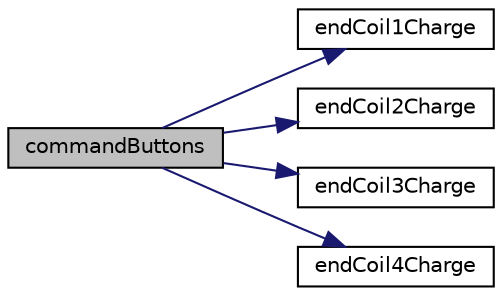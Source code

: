 digraph "commandButtons"
{
 // LATEX_PDF_SIZE
  edge [fontname="Helvetica",fontsize="10",labelfontname="Helvetica",labelfontsize="10"];
  node [fontname="Helvetica",fontsize="10",shape=record];
  rankdir="LR";
  Node26 [label="commandButtons",height=0.2,width=0.4,color="black", fillcolor="grey75", style="filled", fontcolor="black",tooltip=" "];
  Node26 -> Node27 [color="midnightblue",fontsize="10",style="solid",fontname="Helvetica"];
  Node27 [label="endCoil1Charge",height=0.2,width=0.4,color="black", fillcolor="white", style="filled",URL="$scheduled_i_o_8h.html#ad7e35a10f2e2961c345180ad47d5e5de",tooltip=" "];
  Node26 -> Node28 [color="midnightblue",fontsize="10",style="solid",fontname="Helvetica"];
  Node28 [label="endCoil2Charge",height=0.2,width=0.4,color="black", fillcolor="white", style="filled",URL="$scheduled_i_o_8h.html#a6805d98db9948de052d0ae7a82ef1e96",tooltip=" "];
  Node26 -> Node29 [color="midnightblue",fontsize="10",style="solid",fontname="Helvetica"];
  Node29 [label="endCoil3Charge",height=0.2,width=0.4,color="black", fillcolor="white", style="filled",URL="$scheduled_i_o_8h.html#a6145292aa56773025108b2ecd22444c2",tooltip=" "];
  Node26 -> Node30 [color="midnightblue",fontsize="10",style="solid",fontname="Helvetica"];
  Node30 [label="endCoil4Charge",height=0.2,width=0.4,color="black", fillcolor="white", style="filled",URL="$scheduled_i_o_8h.html#afdfbcd505571589eca16cf40fdd71431",tooltip=" "];
}
